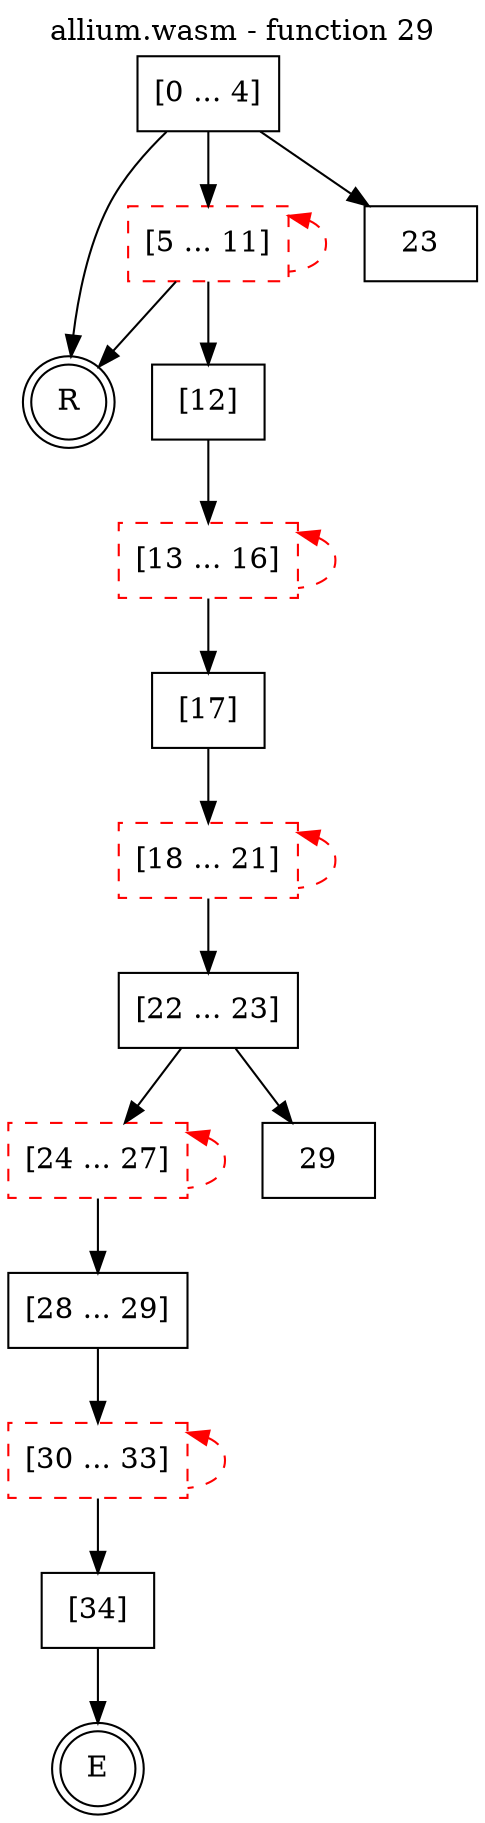 digraph finite_state_machine {
    label = "allium.wasm - function 29"
    labelloc =  t
    labelfontsize = 16
    labelfontcolor = black
    labelfontname = "Helvetica"
    node [shape = doublecircle]; E R ;
    node [shape = box];
    node [shape=box, color=black, style=solid] 0[label="[0 ... 4]"]
    node [shape=box, color=red, style=dashed] 5[label="[5 ... 11]"]
    node [shape=box, color=black, style=solid] 12[label="[12]"]
    node [shape=box, color=red, style=dashed] 13[label="[13 ... 16]"]
    node [shape=box, color=black, style=solid] 17[label="[17]"]
    node [shape=box, color=red, style=dashed] 18[label="[18 ... 21]"]
    node [shape=box, color=black, style=solid] 22[label="[22 ... 23]"]
    node [shape=box, color=red, style=dashed] 24[label="[24 ... 27]"]
    node [shape=box, color=black, style=solid] 28[label="[28 ... 29]"]
    node [shape=box, color=red, style=dashed] 30[label="[30 ... 33]"]
    node [shape=box, color=black, style=solid] 34[label="[34]"]
    node [shape=box, color=black, style=solid] R[label="R"]
    0 -> 5;
    0 -> 23;
    0 -> R;
    5 -> 12;
    5 -> R;
    5 -> 5[style="dashed" color="red" dir=back];
    12 -> 13;
    13 -> 17;
    13 -> 13[style="dashed" color="red" dir=back];
    17 -> 18;
    18 -> 22;
    18 -> 18[style="dashed" color="red" dir=back];
    22 -> 24;
    22 -> 29;
    24 -> 28;
    24 -> 24[style="dashed" color="red" dir=back];
    28 -> 30;
    30 -> 34;
    30 -> 30[style="dashed" color="red" dir=back];
    34 -> E;
}
